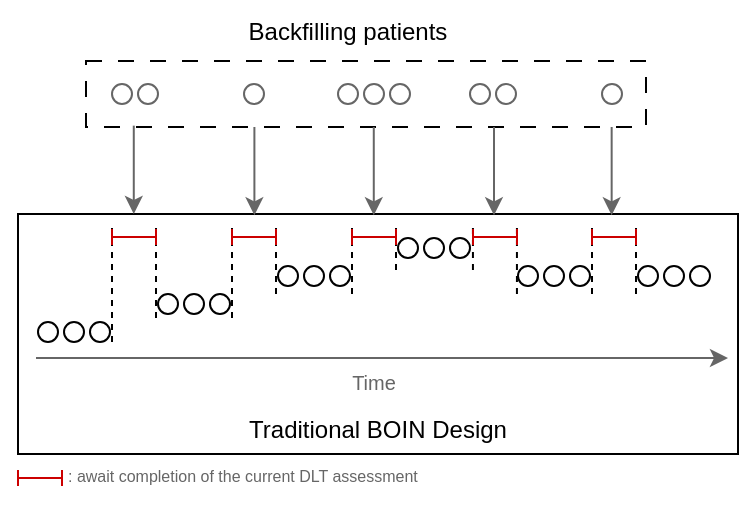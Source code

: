 <mxfile version="28.0.3" pages="5">
  <diagram name="Page-1" id="wz7III1piZr8AJIKcXIH">
    <mxGraphModel dx="592" dy="389" grid="1" gridSize="10" guides="1" tooltips="1" connect="1" arrows="1" fold="1" page="1" pageScale="1" pageWidth="850" pageHeight="1100" math="0" shadow="0">
      <root>
        <mxCell id="0" />
        <mxCell id="1" parent="0" />
        <mxCell id="Eb1cNF9xhTQOmfG6rC0o-1" value="" style="rounded=0;whiteSpace=wrap;html=1;fillColor=none;" vertex="1" parent="1">
          <mxGeometry x="160" y="340" width="360" height="120" as="geometry" />
        </mxCell>
        <mxCell id="Eb1cNF9xhTQOmfG6rC0o-2" value="" style="ellipse;whiteSpace=wrap;html=1;aspect=fixed;" vertex="1" parent="1">
          <mxGeometry x="170" y="394" width="10" height="10" as="geometry" />
        </mxCell>
        <mxCell id="Eb1cNF9xhTQOmfG6rC0o-3" value="" style="ellipse;whiteSpace=wrap;html=1;aspect=fixed;" vertex="1" parent="1">
          <mxGeometry x="183" y="394" width="10" height="10" as="geometry" />
        </mxCell>
        <mxCell id="Eb1cNF9xhTQOmfG6rC0o-4" value="" style="ellipse;whiteSpace=wrap;html=1;aspect=fixed;" vertex="1" parent="1">
          <mxGeometry x="196" y="394" width="10" height="10" as="geometry" />
        </mxCell>
        <mxCell id="Eb1cNF9xhTQOmfG6rC0o-5" value="" style="ellipse;whiteSpace=wrap;html=1;aspect=fixed;" vertex="1" parent="1">
          <mxGeometry x="230" y="380" width="10" height="10" as="geometry" />
        </mxCell>
        <mxCell id="Eb1cNF9xhTQOmfG6rC0o-6" value="" style="ellipse;whiteSpace=wrap;html=1;aspect=fixed;" vertex="1" parent="1">
          <mxGeometry x="243" y="380" width="10" height="10" as="geometry" />
        </mxCell>
        <mxCell id="Eb1cNF9xhTQOmfG6rC0o-7" value="" style="ellipse;whiteSpace=wrap;html=1;aspect=fixed;" vertex="1" parent="1">
          <mxGeometry x="256" y="380" width="10" height="10" as="geometry" />
        </mxCell>
        <mxCell id="Eb1cNF9xhTQOmfG6rC0o-8" value="" style="ellipse;whiteSpace=wrap;html=1;aspect=fixed;" vertex="1" parent="1">
          <mxGeometry x="290" y="366" width="10" height="10" as="geometry" />
        </mxCell>
        <mxCell id="Eb1cNF9xhTQOmfG6rC0o-9" value="" style="ellipse;whiteSpace=wrap;html=1;aspect=fixed;" vertex="1" parent="1">
          <mxGeometry x="303" y="366" width="10" height="10" as="geometry" />
        </mxCell>
        <mxCell id="Eb1cNF9xhTQOmfG6rC0o-10" value="" style="ellipse;whiteSpace=wrap;html=1;aspect=fixed;" vertex="1" parent="1">
          <mxGeometry x="316" y="366" width="10" height="10" as="geometry" />
        </mxCell>
        <mxCell id="Eb1cNF9xhTQOmfG6rC0o-11" value="" style="ellipse;whiteSpace=wrap;html=1;aspect=fixed;" vertex="1" parent="1">
          <mxGeometry x="350" y="352" width="10" height="10" as="geometry" />
        </mxCell>
        <mxCell id="Eb1cNF9xhTQOmfG6rC0o-12" value="" style="ellipse;whiteSpace=wrap;html=1;aspect=fixed;" vertex="1" parent="1">
          <mxGeometry x="363" y="352" width="10" height="10" as="geometry" />
        </mxCell>
        <mxCell id="Eb1cNF9xhTQOmfG6rC0o-13" value="" style="ellipse;whiteSpace=wrap;html=1;aspect=fixed;" vertex="1" parent="1">
          <mxGeometry x="376" y="352" width="10" height="10" as="geometry" />
        </mxCell>
        <mxCell id="Eb1cNF9xhTQOmfG6rC0o-17" value="" style="ellipse;whiteSpace=wrap;html=1;aspect=fixed;" vertex="1" parent="1">
          <mxGeometry x="410" y="366" width="10" height="10" as="geometry" />
        </mxCell>
        <mxCell id="Eb1cNF9xhTQOmfG6rC0o-18" value="" style="ellipse;whiteSpace=wrap;html=1;aspect=fixed;" vertex="1" parent="1">
          <mxGeometry x="423" y="366" width="10" height="10" as="geometry" />
        </mxCell>
        <mxCell id="Eb1cNF9xhTQOmfG6rC0o-19" value="" style="ellipse;whiteSpace=wrap;html=1;aspect=fixed;" vertex="1" parent="1">
          <mxGeometry x="436" y="366" width="10" height="10" as="geometry" />
        </mxCell>
        <mxCell id="Eb1cNF9xhTQOmfG6rC0o-20" value="" style="ellipse;whiteSpace=wrap;html=1;aspect=fixed;" vertex="1" parent="1">
          <mxGeometry x="470" y="366" width="10" height="10" as="geometry" />
        </mxCell>
        <mxCell id="Eb1cNF9xhTQOmfG6rC0o-21" value="" style="ellipse;whiteSpace=wrap;html=1;aspect=fixed;" vertex="1" parent="1">
          <mxGeometry x="483" y="366" width="10" height="10" as="geometry" />
        </mxCell>
        <mxCell id="Eb1cNF9xhTQOmfG6rC0o-22" value="" style="ellipse;whiteSpace=wrap;html=1;aspect=fixed;" vertex="1" parent="1">
          <mxGeometry x="496" y="366" width="10" height="10" as="geometry" />
        </mxCell>
        <mxCell id="Eb1cNF9xhTQOmfG6rC0o-23" value="Traditional BOIN Design" style="text;html=1;align=center;verticalAlign=middle;whiteSpace=wrap;rounded=0;" vertex="1" parent="1">
          <mxGeometry x="260" y="433" width="160" height="30" as="geometry" />
        </mxCell>
        <mxCell id="Eb1cNF9xhTQOmfG6rC0o-24" value="" style="endArrow=none;html=1;rounded=0;dashed=1;" edge="1" parent="1">
          <mxGeometry width="50" height="50" relative="1" as="geometry">
            <mxPoint x="207" y="404" as="sourcePoint" />
            <mxPoint x="207" y="345" as="targetPoint" />
          </mxGeometry>
        </mxCell>
        <mxCell id="Eb1cNF9xhTQOmfG6rC0o-25" value="" style="endArrow=none;html=1;rounded=0;dashed=1;" edge="1" parent="1">
          <mxGeometry width="50" height="50" relative="1" as="geometry">
            <mxPoint x="229" y="392" as="sourcePoint" />
            <mxPoint x="229" y="346" as="targetPoint" />
          </mxGeometry>
        </mxCell>
        <mxCell id="Eb1cNF9xhTQOmfG6rC0o-26" value="" style="endArrow=none;html=1;rounded=0;dashed=1;" edge="1" parent="1">
          <mxGeometry width="50" height="50" relative="1" as="geometry">
            <mxPoint x="267" y="392" as="sourcePoint" />
            <mxPoint x="267" y="346" as="targetPoint" />
          </mxGeometry>
        </mxCell>
        <mxCell id="Eb1cNF9xhTQOmfG6rC0o-27" value="" style="endArrow=none;html=1;rounded=0;dashed=1;" edge="1" parent="1">
          <mxGeometry width="50" height="50" relative="1" as="geometry">
            <mxPoint x="289" y="380" as="sourcePoint" />
            <mxPoint x="289" y="347" as="targetPoint" />
          </mxGeometry>
        </mxCell>
        <mxCell id="Eb1cNF9xhTQOmfG6rC0o-28" value="" style="endArrow=none;html=1;rounded=0;dashed=1;" edge="1" parent="1">
          <mxGeometry width="50" height="50" relative="1" as="geometry">
            <mxPoint x="327" y="380" as="sourcePoint" />
            <mxPoint x="327" y="347" as="targetPoint" />
          </mxGeometry>
        </mxCell>
        <mxCell id="Eb1cNF9xhTQOmfG6rC0o-29" value="" style="endArrow=none;html=1;rounded=0;dashed=1;" edge="1" parent="1">
          <mxGeometry width="50" height="50" relative="1" as="geometry">
            <mxPoint x="349" y="368" as="sourcePoint" />
            <mxPoint x="349" y="347" as="targetPoint" />
          </mxGeometry>
        </mxCell>
        <mxCell id="Eb1cNF9xhTQOmfG6rC0o-30" value="" style="endArrow=none;html=1;rounded=0;dashed=1;" edge="1" parent="1">
          <mxGeometry width="50" height="50" relative="1" as="geometry">
            <mxPoint x="387.47" y="368" as="sourcePoint" />
            <mxPoint x="387.47" y="347" as="targetPoint" />
          </mxGeometry>
        </mxCell>
        <mxCell id="Eb1cNF9xhTQOmfG6rC0o-31" value="" style="endArrow=none;html=1;rounded=0;dashed=1;" edge="1" parent="1">
          <mxGeometry width="50" height="50" relative="1" as="geometry">
            <mxPoint x="409.47" y="380" as="sourcePoint" />
            <mxPoint x="409.47" y="347" as="targetPoint" />
          </mxGeometry>
        </mxCell>
        <mxCell id="Eb1cNF9xhTQOmfG6rC0o-32" value="" style="endArrow=none;html=1;rounded=0;dashed=1;" edge="1" parent="1">
          <mxGeometry width="50" height="50" relative="1" as="geometry">
            <mxPoint x="447" y="380" as="sourcePoint" />
            <mxPoint x="447" y="347" as="targetPoint" />
          </mxGeometry>
        </mxCell>
        <mxCell id="Eb1cNF9xhTQOmfG6rC0o-33" value="" style="endArrow=none;html=1;rounded=0;dashed=1;" edge="1" parent="1">
          <mxGeometry width="50" height="50" relative="1" as="geometry">
            <mxPoint x="469" y="380" as="sourcePoint" />
            <mxPoint x="469" y="347" as="targetPoint" />
          </mxGeometry>
        </mxCell>
        <mxCell id="Eb1cNF9xhTQOmfG6rC0o-34" value="" style="endArrow=baseDash;startArrow=baseDash;html=1;rounded=0;startFill=0;endFill=0;strokeColor=#CC0000;" edge="1" parent="1">
          <mxGeometry width="50" height="50" relative="1" as="geometry">
            <mxPoint x="207" y="351.53" as="sourcePoint" />
            <mxPoint x="229" y="351.53" as="targetPoint" />
          </mxGeometry>
        </mxCell>
        <mxCell id="Eb1cNF9xhTQOmfG6rC0o-35" value="" style="endArrow=baseDash;startArrow=baseDash;html=1;rounded=0;startFill=0;endFill=0;strokeColor=#CC0000;" edge="1" parent="1">
          <mxGeometry width="50" height="50" relative="1" as="geometry">
            <mxPoint x="267" y="351.53" as="sourcePoint" />
            <mxPoint x="289" y="351.53" as="targetPoint" />
          </mxGeometry>
        </mxCell>
        <mxCell id="Eb1cNF9xhTQOmfG6rC0o-36" value="" style="endArrow=baseDash;startArrow=baseDash;html=1;rounded=0;startFill=0;endFill=0;strokeColor=#CC0000;" edge="1" parent="1">
          <mxGeometry width="50" height="50" relative="1" as="geometry">
            <mxPoint x="327" y="351.53" as="sourcePoint" />
            <mxPoint x="349" y="351.53" as="targetPoint" />
          </mxGeometry>
        </mxCell>
        <mxCell id="Eb1cNF9xhTQOmfG6rC0o-37" value="" style="endArrow=baseDash;startArrow=baseDash;html=1;rounded=0;startFill=0;endFill=0;strokeColor=#CC0000;" edge="1" parent="1">
          <mxGeometry width="50" height="50" relative="1" as="geometry">
            <mxPoint x="387.5" y="351.53" as="sourcePoint" />
            <mxPoint x="409.5" y="351.53" as="targetPoint" />
          </mxGeometry>
        </mxCell>
        <mxCell id="Eb1cNF9xhTQOmfG6rC0o-38" value="" style="endArrow=baseDash;startArrow=baseDash;html=1;rounded=0;startFill=0;endFill=0;strokeColor=#CC0000;" edge="1" parent="1">
          <mxGeometry width="50" height="50" relative="1" as="geometry">
            <mxPoint x="447" y="351.53" as="sourcePoint" />
            <mxPoint x="469" y="351.53" as="targetPoint" />
          </mxGeometry>
        </mxCell>
        <mxCell id="Eb1cNF9xhTQOmfG6rC0o-39" value="" style="ellipse;whiteSpace=wrap;html=1;aspect=fixed;strokeColor=#666666;" vertex="1" parent="1">
          <mxGeometry x="207" y="275" width="10" height="10" as="geometry" />
        </mxCell>
        <mxCell id="Eb1cNF9xhTQOmfG6rC0o-40" value="" style="ellipse;whiteSpace=wrap;html=1;aspect=fixed;strokeColor=#666666;" vertex="1" parent="1">
          <mxGeometry x="220" y="275" width="10" height="10" as="geometry" />
        </mxCell>
        <mxCell id="Eb1cNF9xhTQOmfG6rC0o-41" value="" style="ellipse;whiteSpace=wrap;html=1;aspect=fixed;strokeColor=#666666;" vertex="1" parent="1">
          <mxGeometry x="273" y="275" width="10" height="10" as="geometry" />
        </mxCell>
        <mxCell id="Eb1cNF9xhTQOmfG6rC0o-42" value="" style="ellipse;whiteSpace=wrap;html=1;aspect=fixed;strokeColor=#666666;" vertex="1" parent="1">
          <mxGeometry x="320" y="275" width="10" height="10" as="geometry" />
        </mxCell>
        <mxCell id="Eb1cNF9xhTQOmfG6rC0o-43" value="" style="ellipse;whiteSpace=wrap;html=1;aspect=fixed;strokeColor=#666666;" vertex="1" parent="1">
          <mxGeometry x="333" y="275" width="10" height="10" as="geometry" />
        </mxCell>
        <mxCell id="Eb1cNF9xhTQOmfG6rC0o-44" value="" style="ellipse;whiteSpace=wrap;html=1;aspect=fixed;strokeColor=#666666;" vertex="1" parent="1">
          <mxGeometry x="346" y="275" width="10" height="10" as="geometry" />
        </mxCell>
        <mxCell id="Eb1cNF9xhTQOmfG6rC0o-45" value="" style="ellipse;whiteSpace=wrap;html=1;aspect=fixed;strokeColor=#666666;" vertex="1" parent="1">
          <mxGeometry x="386" y="275" width="10" height="10" as="geometry" />
        </mxCell>
        <mxCell id="Eb1cNF9xhTQOmfG6rC0o-46" value="" style="ellipse;whiteSpace=wrap;html=1;aspect=fixed;strokeColor=#666666;" vertex="1" parent="1">
          <mxGeometry x="399" y="275" width="10" height="10" as="geometry" />
        </mxCell>
        <mxCell id="Eb1cNF9xhTQOmfG6rC0o-47" value="" style="ellipse;whiteSpace=wrap;html=1;aspect=fixed;strokeColor=#666666;" vertex="1" parent="1">
          <mxGeometry x="452" y="275" width="10" height="10" as="geometry" />
        </mxCell>
        <mxCell id="Eb1cNF9xhTQOmfG6rC0o-48" value="" style="rounded=0;whiteSpace=wrap;html=1;fillColor=none;dashed=1;dashPattern=8 8;strokeColor=#000000;points=[[0,0,0,0,0],[0,0.25,0,0,0],[0,0.5,0,0,0],[0,0.75,0,0,0],[0,1,0,0,0],[0.02,1,0,0,0],[0.03,1,0,0,0],[0.04,1,0,0,0],[0.06,1,0,0,0],[0.08,1,0,0,0],[0.1,1,0,0,0],[0.12,1,0,0,0],[0.13,1,0,0,0],[0.14,1,0,0,0],[0.16,1,0,0,0],[0.18,1,0,0,0],[0.19,1,0,0,0],[0.2,1,0,0,0],[0.22,1,0,0,0],[0.23,1,0,0,0],[0.24,1,0,0,0],[0.25,0,0,0,0],[0.25,1,0,0,0],[0.26,1,0,0,0],[0.27,1,0,0,0],[0.29,1,0,0,0],[0.31,1,0,0,0],[0.32,1,0,0,0],[0.33,1,0,0,0],[0.35,1,0,0,0],[0.37,1,0,0,0],[0.38,1,0,0,0],[0.39,1,0,0,0],[0.41,1,0,0,0],[0.42,1,0,0,0],[0.43,1,0,0,0],[0.44,1,0,0,0],[0.45,1,0,0,0],[0.47,1,0,0,0],[0.48,1,0,0,0],[0.49,1,0,0,0],[0.5,0,0,0,0],[0.5,1,0,0,0],[0.51,1,0,0,0],[0.52,1,0,0,0],[0.53,1,0,0,0],[0.55,1,0,0,0],[0.56,1,0,0,0],[0.57,1,0,0,0],[0.58,1,0,0,0],[0.59,1,0,0,0],[0.61,1,0,0,0],[0.63,1,0,0,0],[0.65,1,0,0,0],[0.67,1,0,0,0],[0.68,1,0,0,0],[0.69,1,0,0,0],[0.71,1,0,0,0],[0.73,1,0,0,0],[0.74,1,0,0,0],[0.75,0,0,0,0],[0.75,1,0,0,0],[0.76,1,0,0,0],[0.77,1,0,0,0],[0.78,1,0,0,0],[0.8,1,0,0,0],[0.81,1,0,0,0],[0.82,1,0,0,0],[0.84,1,0,0,0],[0.86,1,0,0,0],[0.87,1,0,0,0],[0.88,1,0,0,0],[0.9,1,0,0,0],[0.92,1,0,0,0],[0.94,1,0,0,0],[0.96,1,0,0,0],[0.97,1,0,0,0],[0.98,1,0,0,0],[1,0,0,0,0],[1,0.25,0,0,0],[1,0.5,0,0,0],[1,0.75,0,0,0],[1,1,0,0,0]];" vertex="1" parent="1">
          <mxGeometry x="194" y="263.5" width="280" height="33" as="geometry" />
        </mxCell>
        <mxCell id="Eb1cNF9xhTQOmfG6rC0o-55" value="" style="endArrow=classic;html=1;rounded=0;strokeColor=#666666;" edge="1" parent="1">
          <mxGeometry width="50" height="50" relative="1" as="geometry">
            <mxPoint x="169" y="412" as="sourcePoint" />
            <mxPoint x="515" y="412" as="targetPoint" />
          </mxGeometry>
        </mxCell>
        <mxCell id="Eb1cNF9xhTQOmfG6rC0o-56" value="&lt;font style=&quot;color: rgb(102, 102, 102); font-size: 10px;&quot;&gt;Time&lt;/font&gt;" style="text;html=1;align=center;verticalAlign=middle;whiteSpace=wrap;rounded=0;" vertex="1" parent="1">
          <mxGeometry x="308" y="409" width="60" height="30" as="geometry" />
        </mxCell>
        <mxCell id="Eb1cNF9xhTQOmfG6rC0o-57" value="" style="endArrow=baseDash;startArrow=baseDash;html=1;rounded=0;startFill=0;endFill=0;strokeColor=#CC0000;" edge="1" parent="1">
          <mxGeometry width="50" height="50" relative="1" as="geometry">
            <mxPoint x="160" y="472" as="sourcePoint" />
            <mxPoint x="182" y="472" as="targetPoint" />
          </mxGeometry>
        </mxCell>
        <mxCell id="Eb1cNF9xhTQOmfG6rC0o-58" value="&lt;font style=&quot;font-size: 8px;&quot;&gt;: await completion of the current DLT assessment&lt;/font&gt;" style="text;html=1;align=left;verticalAlign=middle;whiteSpace=wrap;rounded=0;fontColor=#666666;" vertex="1" parent="1">
          <mxGeometry x="183" y="455" width="187" height="30" as="geometry" />
        </mxCell>
        <mxCell id="Eb1cNF9xhTQOmfG6rC0o-70" style="edgeStyle=orthogonalEdgeStyle;rounded=0;orthogonalLoop=1;jettySize=auto;html=1;exitX=0.29;exitY=1;exitDx=0;exitDy=0;exitPerimeter=0;entryX=0.32;entryY=0.007;entryDx=0;entryDy=0;entryPerimeter=0;strokeColor=#666666;" edge="1" parent="1">
          <mxGeometry relative="1" as="geometry">
            <mxPoint x="278.2" y="296.5" as="sourcePoint" />
            <mxPoint x="278.2" y="340.665" as="targetPoint" />
          </mxGeometry>
        </mxCell>
        <mxCell id="Eb1cNF9xhTQOmfG6rC0o-71" style="edgeStyle=orthogonalEdgeStyle;rounded=0;orthogonalLoop=1;jettySize=auto;html=1;exitX=0.29;exitY=1;exitDx=0;exitDy=0;exitPerimeter=0;entryX=0.32;entryY=0.007;entryDx=0;entryDy=0;entryPerimeter=0;strokeColor=#666666;" edge="1" parent="1">
          <mxGeometry relative="1" as="geometry">
            <mxPoint x="217.89" y="295.83" as="sourcePoint" />
            <mxPoint x="217.89" y="339.995" as="targetPoint" />
          </mxGeometry>
        </mxCell>
        <mxCell id="Eb1cNF9xhTQOmfG6rC0o-72" style="edgeStyle=orthogonalEdgeStyle;rounded=0;orthogonalLoop=1;jettySize=auto;html=1;exitX=0.29;exitY=1;exitDx=0;exitDy=0;exitPerimeter=0;entryX=0.32;entryY=0.007;entryDx=0;entryDy=0;entryPerimeter=0;strokeColor=#666666;" edge="1" parent="1">
          <mxGeometry relative="1" as="geometry">
            <mxPoint x="337.89" y="296.5" as="sourcePoint" />
            <mxPoint x="337.89" y="340.665" as="targetPoint" />
          </mxGeometry>
        </mxCell>
        <mxCell id="Eb1cNF9xhTQOmfG6rC0o-73" style="edgeStyle=orthogonalEdgeStyle;rounded=0;orthogonalLoop=1;jettySize=auto;html=1;exitX=0.29;exitY=1;exitDx=0;exitDy=0;exitPerimeter=0;entryX=0.32;entryY=0.007;entryDx=0;entryDy=0;entryPerimeter=0;strokeColor=#666666;" edge="1" parent="1">
          <mxGeometry relative="1" as="geometry">
            <mxPoint x="398" y="296.5" as="sourcePoint" />
            <mxPoint x="398" y="340.665" as="targetPoint" />
          </mxGeometry>
        </mxCell>
        <mxCell id="Eb1cNF9xhTQOmfG6rC0o-74" style="edgeStyle=orthogonalEdgeStyle;rounded=0;orthogonalLoop=1;jettySize=auto;html=1;exitX=0.29;exitY=1;exitDx=0;exitDy=0;exitPerimeter=0;entryX=0.32;entryY=0.007;entryDx=0;entryDy=0;entryPerimeter=0;strokeColor=#666666;" edge="1" parent="1">
          <mxGeometry relative="1" as="geometry">
            <mxPoint x="456.83" y="296.5" as="sourcePoint" />
            <mxPoint x="456.83" y="340.665" as="targetPoint" />
          </mxGeometry>
        </mxCell>
        <mxCell id="Eb1cNF9xhTQOmfG6rC0o-75" value="Backfilling patients" style="text;html=1;align=center;verticalAlign=middle;whiteSpace=wrap;rounded=0;" vertex="1" parent="1">
          <mxGeometry x="245" y="233.5" width="160" height="30" as="geometry" />
        </mxCell>
      </root>
    </mxGraphModel>
  </diagram>
  <diagram name="ext-bf" id="2YzO6oM0EHpsjDDC3XrE">
    <mxGraphModel grid="1" page="1" gridSize="10" guides="1" tooltips="1" connect="1" arrows="0" fold="1" pageScale="1" pageWidth="850" pageHeight="1100" math="0" shadow="0">
      <root>
        <mxCell id="OVjWdK10L8gxm3uZ9Y08-0" />
        <mxCell id="OVjWdK10L8gxm3uZ9Y08-1" parent="OVjWdK10L8gxm3uZ9Y08-0" />
        <mxCell id="OVjWdK10L8gxm3uZ9Y08-2" value="" style="rounded=0;whiteSpace=wrap;html=1;fillColor=none;" vertex="1" parent="OVjWdK10L8gxm3uZ9Y08-1">
          <mxGeometry x="160" y="340" width="360" height="120" as="geometry" />
        </mxCell>
        <mxCell id="OVjWdK10L8gxm3uZ9Y08-3" value="" style="ellipse;whiteSpace=wrap;html=1;aspect=fixed;" vertex="1" parent="OVjWdK10L8gxm3uZ9Y08-1">
          <mxGeometry x="170" y="394" width="10" height="10" as="geometry" />
        </mxCell>
        <mxCell id="OVjWdK10L8gxm3uZ9Y08-4" value="" style="ellipse;whiteSpace=wrap;html=1;aspect=fixed;" vertex="1" parent="OVjWdK10L8gxm3uZ9Y08-1">
          <mxGeometry x="183" y="394" width="10" height="10" as="geometry" />
        </mxCell>
        <mxCell id="OVjWdK10L8gxm3uZ9Y08-5" value="" style="ellipse;whiteSpace=wrap;html=1;aspect=fixed;" vertex="1" parent="OVjWdK10L8gxm3uZ9Y08-1">
          <mxGeometry x="196" y="394" width="10" height="10" as="geometry" />
        </mxCell>
        <mxCell id="OVjWdK10L8gxm3uZ9Y08-6" value="" style="ellipse;whiteSpace=wrap;html=1;aspect=fixed;" vertex="1" parent="OVjWdK10L8gxm3uZ9Y08-1">
          <mxGeometry x="230" y="380" width="10" height="10" as="geometry" />
        </mxCell>
        <mxCell id="OVjWdK10L8gxm3uZ9Y08-7" value="" style="ellipse;whiteSpace=wrap;html=1;aspect=fixed;" vertex="1" parent="OVjWdK10L8gxm3uZ9Y08-1">
          <mxGeometry x="243" y="380" width="10" height="10" as="geometry" />
        </mxCell>
        <mxCell id="OVjWdK10L8gxm3uZ9Y08-8" value="" style="ellipse;whiteSpace=wrap;html=1;aspect=fixed;" vertex="1" parent="OVjWdK10L8gxm3uZ9Y08-1">
          <mxGeometry x="256" y="380" width="10" height="10" as="geometry" />
        </mxCell>
        <mxCell id="OVjWdK10L8gxm3uZ9Y08-9" value="" style="ellipse;whiteSpace=wrap;html=1;aspect=fixed;" vertex="1" parent="OVjWdK10L8gxm3uZ9Y08-1">
          <mxGeometry x="290" y="366" width="10" height="10" as="geometry" />
        </mxCell>
        <mxCell id="OVjWdK10L8gxm3uZ9Y08-10" value="" style="ellipse;whiteSpace=wrap;html=1;aspect=fixed;" vertex="1" parent="OVjWdK10L8gxm3uZ9Y08-1">
          <mxGeometry x="303" y="366" width="10" height="10" as="geometry" />
        </mxCell>
        <mxCell id="OVjWdK10L8gxm3uZ9Y08-11" value="" style="ellipse;whiteSpace=wrap;html=1;aspect=fixed;" vertex="1" parent="OVjWdK10L8gxm3uZ9Y08-1">
          <mxGeometry x="316" y="366" width="10" height="10" as="geometry" />
        </mxCell>
        <mxCell id="OVjWdK10L8gxm3uZ9Y08-12" value="" style="ellipse;whiteSpace=wrap;html=1;aspect=fixed;" vertex="1" parent="OVjWdK10L8gxm3uZ9Y08-1">
          <mxGeometry x="350" y="352" width="10" height="10" as="geometry" />
        </mxCell>
        <mxCell id="OVjWdK10L8gxm3uZ9Y08-13" value="" style="ellipse;whiteSpace=wrap;html=1;aspect=fixed;" vertex="1" parent="OVjWdK10L8gxm3uZ9Y08-1">
          <mxGeometry x="363" y="352" width="10" height="10" as="geometry" />
        </mxCell>
        <mxCell id="OVjWdK10L8gxm3uZ9Y08-14" value="" style="ellipse;whiteSpace=wrap;html=1;aspect=fixed;" vertex="1" parent="OVjWdK10L8gxm3uZ9Y08-1">
          <mxGeometry x="376" y="352" width="10" height="10" as="geometry" />
        </mxCell>
        <mxCell id="OVjWdK10L8gxm3uZ9Y08-15" value="" style="ellipse;whiteSpace=wrap;html=1;aspect=fixed;" vertex="1" parent="OVjWdK10L8gxm3uZ9Y08-1">
          <mxGeometry x="410" y="366" width="10" height="10" as="geometry" />
        </mxCell>
        <mxCell id="OVjWdK10L8gxm3uZ9Y08-16" value="" style="ellipse;whiteSpace=wrap;html=1;aspect=fixed;" vertex="1" parent="OVjWdK10L8gxm3uZ9Y08-1">
          <mxGeometry x="423" y="366" width="10" height="10" as="geometry" />
        </mxCell>
        <mxCell id="OVjWdK10L8gxm3uZ9Y08-17" value="" style="ellipse;whiteSpace=wrap;html=1;aspect=fixed;" vertex="1" parent="OVjWdK10L8gxm3uZ9Y08-1">
          <mxGeometry x="436" y="366" width="10" height="10" as="geometry" />
        </mxCell>
        <mxCell id="OVjWdK10L8gxm3uZ9Y08-18" value="" style="ellipse;whiteSpace=wrap;html=1;aspect=fixed;" vertex="1" parent="OVjWdK10L8gxm3uZ9Y08-1">
          <mxGeometry x="470" y="366" width="10" height="10" as="geometry" />
        </mxCell>
        <mxCell id="OVjWdK10L8gxm3uZ9Y08-19" value="" style="ellipse;whiteSpace=wrap;html=1;aspect=fixed;" vertex="1" parent="OVjWdK10L8gxm3uZ9Y08-1">
          <mxGeometry x="483" y="366" width="10" height="10" as="geometry" />
        </mxCell>
        <mxCell id="OVjWdK10L8gxm3uZ9Y08-20" value="" style="ellipse;whiteSpace=wrap;html=1;aspect=fixed;" vertex="1" parent="OVjWdK10L8gxm3uZ9Y08-1">
          <mxGeometry x="496" y="366" width="10" height="10" as="geometry" />
        </mxCell>
        <mxCell id="OVjWdK10L8gxm3uZ9Y08-21" value="Traditional BOIN Design" style="text;html=1;align=center;verticalAlign=middle;whiteSpace=wrap;rounded=0;" vertex="1" parent="OVjWdK10L8gxm3uZ9Y08-1">
          <mxGeometry x="260" y="433" width="160" height="30" as="geometry" />
        </mxCell>
        <mxCell id="OVjWdK10L8gxm3uZ9Y08-22" value="" style="endArrow=none;html=1;rounded=0;dashed=1;" edge="1" parent="OVjWdK10L8gxm3uZ9Y08-1">
          <mxGeometry width="50" height="50" relative="1" as="geometry">
            <mxPoint x="207" y="404" as="sourcePoint" />
            <mxPoint x="207" y="345" as="targetPoint" />
          </mxGeometry>
        </mxCell>
        <mxCell id="OVjWdK10L8gxm3uZ9Y08-23" value="" style="endArrow=none;html=1;rounded=0;dashed=1;" edge="1" parent="OVjWdK10L8gxm3uZ9Y08-1">
          <mxGeometry width="50" height="50" relative="1" as="geometry">
            <mxPoint x="229" y="392" as="sourcePoint" />
            <mxPoint x="229" y="346" as="targetPoint" />
          </mxGeometry>
        </mxCell>
        <mxCell id="OVjWdK10L8gxm3uZ9Y08-24" value="" style="endArrow=none;html=1;rounded=0;dashed=1;" edge="1" parent="OVjWdK10L8gxm3uZ9Y08-1">
          <mxGeometry width="50" height="50" relative="1" as="geometry">
            <mxPoint x="267" y="392" as="sourcePoint" />
            <mxPoint x="267" y="346" as="targetPoint" />
          </mxGeometry>
        </mxCell>
        <mxCell id="OVjWdK10L8gxm3uZ9Y08-25" value="" style="endArrow=none;html=1;rounded=0;dashed=1;" edge="1" parent="OVjWdK10L8gxm3uZ9Y08-1">
          <mxGeometry width="50" height="50" relative="1" as="geometry">
            <mxPoint x="289" y="380" as="sourcePoint" />
            <mxPoint x="289" y="347" as="targetPoint" />
          </mxGeometry>
        </mxCell>
        <mxCell id="OVjWdK10L8gxm3uZ9Y08-26" value="" style="endArrow=none;html=1;rounded=0;dashed=1;" edge="1" parent="OVjWdK10L8gxm3uZ9Y08-1">
          <mxGeometry width="50" height="50" relative="1" as="geometry">
            <mxPoint x="327" y="380" as="sourcePoint" />
            <mxPoint x="327" y="347" as="targetPoint" />
          </mxGeometry>
        </mxCell>
        <mxCell id="OVjWdK10L8gxm3uZ9Y08-27" value="" style="endArrow=none;html=1;rounded=0;dashed=1;" edge="1" parent="OVjWdK10L8gxm3uZ9Y08-1">
          <mxGeometry width="50" height="50" relative="1" as="geometry">
            <mxPoint x="349" y="368" as="sourcePoint" />
            <mxPoint x="349" y="347" as="targetPoint" />
          </mxGeometry>
        </mxCell>
        <mxCell id="OVjWdK10L8gxm3uZ9Y08-28" value="" style="endArrow=none;html=1;rounded=0;dashed=1;" edge="1" parent="OVjWdK10L8gxm3uZ9Y08-1">
          <mxGeometry width="50" height="50" relative="1" as="geometry">
            <mxPoint x="387.47" y="368" as="sourcePoint" />
            <mxPoint x="387.47" y="347" as="targetPoint" />
          </mxGeometry>
        </mxCell>
        <mxCell id="OVjWdK10L8gxm3uZ9Y08-29" value="" style="endArrow=none;html=1;rounded=0;dashed=1;" edge="1" parent="OVjWdK10L8gxm3uZ9Y08-1">
          <mxGeometry width="50" height="50" relative="1" as="geometry">
            <mxPoint x="409.47" y="380" as="sourcePoint" />
            <mxPoint x="409.47" y="347" as="targetPoint" />
          </mxGeometry>
        </mxCell>
        <mxCell id="OVjWdK10L8gxm3uZ9Y08-30" value="" style="endArrow=none;html=1;rounded=0;dashed=1;" edge="1" parent="OVjWdK10L8gxm3uZ9Y08-1">
          <mxGeometry width="50" height="50" relative="1" as="geometry">
            <mxPoint x="447" y="380" as="sourcePoint" />
            <mxPoint x="447" y="347" as="targetPoint" />
          </mxGeometry>
        </mxCell>
        <mxCell id="OVjWdK10L8gxm3uZ9Y08-31" value="" style="endArrow=none;html=1;rounded=0;dashed=1;" edge="1" parent="OVjWdK10L8gxm3uZ9Y08-1">
          <mxGeometry width="50" height="50" relative="1" as="geometry">
            <mxPoint x="469" y="380" as="sourcePoint" />
            <mxPoint x="469" y="347" as="targetPoint" />
          </mxGeometry>
        </mxCell>
        <mxCell id="OVjWdK10L8gxm3uZ9Y08-32" value="" style="endArrow=baseDash;startArrow=baseDash;html=1;rounded=0;startFill=0;endFill=0;strokeColor=#CC0000;" edge="1" parent="OVjWdK10L8gxm3uZ9Y08-1">
          <mxGeometry width="50" height="50" relative="1" as="geometry">
            <mxPoint x="207" y="351.53" as="sourcePoint" />
            <mxPoint x="229" y="351.53" as="targetPoint" />
          </mxGeometry>
        </mxCell>
        <mxCell id="OVjWdK10L8gxm3uZ9Y08-33" value="" style="endArrow=baseDash;startArrow=baseDash;html=1;rounded=0;startFill=0;endFill=0;strokeColor=#CC0000;" edge="1" parent="OVjWdK10L8gxm3uZ9Y08-1">
          <mxGeometry width="50" height="50" relative="1" as="geometry">
            <mxPoint x="267" y="351.53" as="sourcePoint" />
            <mxPoint x="289" y="351.53" as="targetPoint" />
          </mxGeometry>
        </mxCell>
        <mxCell id="OVjWdK10L8gxm3uZ9Y08-34" value="" style="endArrow=baseDash;startArrow=baseDash;html=1;rounded=0;startFill=0;endFill=0;strokeColor=#CC0000;" edge="1" parent="OVjWdK10L8gxm3uZ9Y08-1">
          <mxGeometry width="50" height="50" relative="1" as="geometry">
            <mxPoint x="327" y="351.53" as="sourcePoint" />
            <mxPoint x="349" y="351.53" as="targetPoint" />
          </mxGeometry>
        </mxCell>
        <mxCell id="OVjWdK10L8gxm3uZ9Y08-35" value="" style="endArrow=baseDash;startArrow=baseDash;html=1;rounded=0;startFill=0;endFill=0;strokeColor=#CC0000;" edge="1" parent="OVjWdK10L8gxm3uZ9Y08-1">
          <mxGeometry width="50" height="50" relative="1" as="geometry">
            <mxPoint x="387.5" y="351.53" as="sourcePoint" />
            <mxPoint x="409.5" y="351.53" as="targetPoint" />
          </mxGeometry>
        </mxCell>
        <mxCell id="OVjWdK10L8gxm3uZ9Y08-36" value="" style="endArrow=baseDash;startArrow=baseDash;html=1;rounded=0;startFill=0;endFill=0;strokeColor=#CC0000;" edge="1" parent="OVjWdK10L8gxm3uZ9Y08-1">
          <mxGeometry width="50" height="50" relative="1" as="geometry">
            <mxPoint x="447" y="351.53" as="sourcePoint" />
            <mxPoint x="469" y="351.53" as="targetPoint" />
          </mxGeometry>
        </mxCell>
        <mxCell id="OVjWdK10L8gxm3uZ9Y08-37" value="" style="ellipse;whiteSpace=wrap;html=1;aspect=fixed;strokeColor=#666666;" vertex="1" parent="OVjWdK10L8gxm3uZ9Y08-1">
          <mxGeometry x="207" y="275" width="10" height="10" as="geometry" />
        </mxCell>
        <mxCell id="OVjWdK10L8gxm3uZ9Y08-38" value="" style="ellipse;whiteSpace=wrap;html=1;aspect=fixed;strokeColor=#666666;" vertex="1" parent="OVjWdK10L8gxm3uZ9Y08-1">
          <mxGeometry x="220" y="275" width="10" height="10" as="geometry" />
        </mxCell>
        <mxCell id="OVjWdK10L8gxm3uZ9Y08-39" value="" style="ellipse;whiteSpace=wrap;html=1;aspect=fixed;strokeColor=#666666;" vertex="1" parent="OVjWdK10L8gxm3uZ9Y08-1">
          <mxGeometry x="273" y="275" width="10" height="10" as="geometry" />
        </mxCell>
        <mxCell id="OVjWdK10L8gxm3uZ9Y08-40" value="" style="ellipse;whiteSpace=wrap;html=1;aspect=fixed;strokeColor=#666666;" vertex="1" parent="OVjWdK10L8gxm3uZ9Y08-1">
          <mxGeometry x="320" y="275" width="10" height="10" as="geometry" />
        </mxCell>
        <mxCell id="OVjWdK10L8gxm3uZ9Y08-41" value="" style="ellipse;whiteSpace=wrap;html=1;aspect=fixed;strokeColor=#666666;" vertex="1" parent="OVjWdK10L8gxm3uZ9Y08-1">
          <mxGeometry x="333" y="275" width="10" height="10" as="geometry" />
        </mxCell>
        <mxCell id="OVjWdK10L8gxm3uZ9Y08-42" value="" style="ellipse;whiteSpace=wrap;html=1;aspect=fixed;strokeColor=#666666;" vertex="1" parent="OVjWdK10L8gxm3uZ9Y08-1">
          <mxGeometry x="346" y="275" width="10" height="10" as="geometry" />
        </mxCell>
        <mxCell id="OVjWdK10L8gxm3uZ9Y08-43" value="" style="ellipse;whiteSpace=wrap;html=1;aspect=fixed;strokeColor=#666666;" vertex="1" parent="OVjWdK10L8gxm3uZ9Y08-1">
          <mxGeometry x="386" y="275" width="10" height="10" as="geometry" />
        </mxCell>
        <mxCell id="OVjWdK10L8gxm3uZ9Y08-44" value="" style="ellipse;whiteSpace=wrap;html=1;aspect=fixed;strokeColor=#666666;" vertex="1" parent="OVjWdK10L8gxm3uZ9Y08-1">
          <mxGeometry x="399" y="275" width="10" height="10" as="geometry" />
        </mxCell>
        <mxCell id="OVjWdK10L8gxm3uZ9Y08-45" value="" style="ellipse;whiteSpace=wrap;html=1;aspect=fixed;strokeColor=#666666;" vertex="1" parent="OVjWdK10L8gxm3uZ9Y08-1">
          <mxGeometry x="452" y="275" width="10" height="10" as="geometry" />
        </mxCell>
        <mxCell id="OVjWdK10L8gxm3uZ9Y08-46" value="" style="rounded=0;whiteSpace=wrap;html=1;fillColor=none;dashed=1;dashPattern=8 8;strokeColor=#000000;points=[[0,0,0,0,0],[0,0.25,0,0,0],[0,0.5,0,0,0],[0,0.75,0,0,0],[0,1,0,0,0],[0.02,1,0,0,0],[0.03,1,0,0,0],[0.04,1,0,0,0],[0.06,1,0,0,0],[0.08,1,0,0,0],[0.1,1,0,0,0],[0.12,1,0,0,0],[0.13,1,0,0,0],[0.14,1,0,0,0],[0.16,1,0,0,0],[0.18,1,0,0,0],[0.19,1,0,0,0],[0.2,1,0,0,0],[0.22,1,0,0,0],[0.23,1,0,0,0],[0.24,1,0,0,0],[0.25,0,0,0,0],[0.25,1,0,0,0],[0.26,1,0,0,0],[0.27,1,0,0,0],[0.29,1,0,0,0],[0.31,1,0,0,0],[0.32,1,0,0,0],[0.33,1,0,0,0],[0.35,1,0,0,0],[0.37,1,0,0,0],[0.38,1,0,0,0],[0.39,1,0,0,0],[0.41,1,0,0,0],[0.42,1,0,0,0],[0.43,1,0,0,0],[0.44,1,0,0,0],[0.45,1,0,0,0],[0.47,1,0,0,0],[0.48,1,0,0,0],[0.49,1,0,0,0],[0.5,0,0,0,0],[0.5,1,0,0,0],[0.51,1,0,0,0],[0.52,1,0,0,0],[0.53,1,0,0,0],[0.55,1,0,0,0],[0.56,1,0,0,0],[0.57,1,0,0,0],[0.58,1,0,0,0],[0.59,1,0,0,0],[0.61,1,0,0,0],[0.63,1,0,0,0],[0.65,1,0,0,0],[0.67,1,0,0,0],[0.68,1,0,0,0],[0.69,1,0,0,0],[0.71,1,0,0,0],[0.73,1,0,0,0],[0.74,1,0,0,0],[0.75,0,0,0,0],[0.75,1,0,0,0],[0.76,1,0,0,0],[0.77,1,0,0,0],[0.78,1,0,0,0],[0.8,1,0,0,0],[0.81,1,0,0,0],[0.82,1,0,0,0],[0.84,1,0,0,0],[0.86,1,0,0,0],[0.87,1,0,0,0],[0.88,1,0,0,0],[0.9,1,0,0,0],[0.92,1,0,0,0],[0.94,1,0,0,0],[0.96,1,0,0,0],[0.97,1,0,0,0],[0.98,1,0,0,0],[1,0,0,0,0],[1,0.25,0,0,0],[1,0.5,0,0,0],[1,0.75,0,0,0],[1,1,0,0,0]];" vertex="1" parent="OVjWdK10L8gxm3uZ9Y08-1">
          <mxGeometry x="194" y="263.5" width="280" height="33" as="geometry" />
        </mxCell>
        <mxCell id="OVjWdK10L8gxm3uZ9Y08-47" value="" style="endArrow=classic;html=1;rounded=0;strokeColor=#666666;" edge="1" parent="OVjWdK10L8gxm3uZ9Y08-1">
          <mxGeometry width="50" height="50" relative="1" as="geometry">
            <mxPoint x="169" y="412" as="sourcePoint" />
            <mxPoint x="515" y="412" as="targetPoint" />
          </mxGeometry>
        </mxCell>
        <mxCell id="OVjWdK10L8gxm3uZ9Y08-48" value="&lt;font style=&quot;color: rgb(102, 102, 102); font-size: 10px;&quot;&gt;Time&lt;/font&gt;" style="text;html=1;align=center;verticalAlign=middle;whiteSpace=wrap;rounded=0;" vertex="1" parent="OVjWdK10L8gxm3uZ9Y08-1">
          <mxGeometry x="308" y="409" width="60" height="30" as="geometry" />
        </mxCell>
        <mxCell id="OVjWdK10L8gxm3uZ9Y08-49" value="" style="endArrow=baseDash;startArrow=baseDash;html=1;rounded=0;startFill=0;endFill=0;strokeColor=#CC0000;" edge="1" parent="OVjWdK10L8gxm3uZ9Y08-1">
          <mxGeometry width="50" height="50" relative="1" as="geometry">
            <mxPoint x="160" y="472" as="sourcePoint" />
            <mxPoint x="182" y="472" as="targetPoint" />
          </mxGeometry>
        </mxCell>
        <mxCell id="OVjWdK10L8gxm3uZ9Y08-50" value="&lt;font style=&quot;font-size: 8px;&quot;&gt;: await completion of the current DLT assessment&lt;/font&gt;" style="text;html=1;align=left;verticalAlign=middle;whiteSpace=wrap;rounded=0;fontColor=#666666;" vertex="1" parent="OVjWdK10L8gxm3uZ9Y08-1">
          <mxGeometry x="183" y="455" width="187" height="30" as="geometry" />
        </mxCell>
        <mxCell id="OVjWdK10L8gxm3uZ9Y08-51" style="edgeStyle=orthogonalEdgeStyle;rounded=0;orthogonalLoop=1;jettySize=auto;html=1;exitX=0.29;exitY=1;exitDx=0;exitDy=0;exitPerimeter=0;entryX=0.32;entryY=0.007;entryDx=0;entryDy=0;entryPerimeter=0;strokeColor=#666666;" edge="1" parent="OVjWdK10L8gxm3uZ9Y08-1">
          <mxGeometry relative="1" as="geometry">
            <mxPoint x="278.2" y="296.5" as="sourcePoint" />
            <mxPoint x="278.2" y="340.665" as="targetPoint" />
          </mxGeometry>
        </mxCell>
        <mxCell id="OVjWdK10L8gxm3uZ9Y08-52" style="edgeStyle=orthogonalEdgeStyle;rounded=0;orthogonalLoop=1;jettySize=auto;html=1;exitX=0.29;exitY=1;exitDx=0;exitDy=0;exitPerimeter=0;entryX=0.32;entryY=0.007;entryDx=0;entryDy=0;entryPerimeter=0;strokeColor=#666666;" edge="1" parent="OVjWdK10L8gxm3uZ9Y08-1">
          <mxGeometry relative="1" as="geometry">
            <mxPoint x="217.89" y="295.83" as="sourcePoint" />
            <mxPoint x="217.89" y="339.995" as="targetPoint" />
          </mxGeometry>
        </mxCell>
        <mxCell id="OVjWdK10L8gxm3uZ9Y08-53" style="edgeStyle=orthogonalEdgeStyle;rounded=0;orthogonalLoop=1;jettySize=auto;html=1;exitX=0.29;exitY=1;exitDx=0;exitDy=0;exitPerimeter=0;entryX=0.32;entryY=0.007;entryDx=0;entryDy=0;entryPerimeter=0;strokeColor=#666666;" edge="1" parent="OVjWdK10L8gxm3uZ9Y08-1">
          <mxGeometry relative="1" as="geometry">
            <mxPoint x="337.89" y="296.5" as="sourcePoint" />
            <mxPoint x="337.89" y="340.665" as="targetPoint" />
          </mxGeometry>
        </mxCell>
        <mxCell id="OVjWdK10L8gxm3uZ9Y08-54" style="edgeStyle=orthogonalEdgeStyle;rounded=0;orthogonalLoop=1;jettySize=auto;html=1;exitX=0.29;exitY=1;exitDx=0;exitDy=0;exitPerimeter=0;entryX=0.32;entryY=0.007;entryDx=0;entryDy=0;entryPerimeter=0;strokeColor=#666666;" edge="1" parent="OVjWdK10L8gxm3uZ9Y08-1">
          <mxGeometry relative="1" as="geometry">
            <mxPoint x="398" y="296.5" as="sourcePoint" />
            <mxPoint x="398" y="340.665" as="targetPoint" />
          </mxGeometry>
        </mxCell>
        <mxCell id="OVjWdK10L8gxm3uZ9Y08-55" style="edgeStyle=orthogonalEdgeStyle;rounded=0;orthogonalLoop=1;jettySize=auto;html=1;exitX=0.29;exitY=1;exitDx=0;exitDy=0;exitPerimeter=0;entryX=0.32;entryY=0.007;entryDx=0;entryDy=0;entryPerimeter=0;strokeColor=#666666;" edge="1" parent="OVjWdK10L8gxm3uZ9Y08-1">
          <mxGeometry relative="1" as="geometry">
            <mxPoint x="456.83" y="296.5" as="sourcePoint" />
            <mxPoint x="456.83" y="340.665" as="targetPoint" />
          </mxGeometry>
        </mxCell>
        <mxCell id="OVjWdK10L8gxm3uZ9Y08-56" value="Backfilling patients" style="text;html=1;align=center;verticalAlign=middle;whiteSpace=wrap;rounded=0;" vertex="1" parent="OVjWdK10L8gxm3uZ9Y08-1">
          <mxGeometry x="245" y="233.5" width="160" height="30" as="geometry" />
        </mxCell>
        <mxCell id="DcIquYvDqwm5H0wAKWXc-0" value="" style="rounded=0;whiteSpace=wrap;html=1;fillColor=none;dashed=1;dashPattern=8 8;" vertex="1" parent="OVjWdK10L8gxm3uZ9Y08-1">
          <mxGeometry x="528" y="340" width="130" height="120" as="geometry" />
        </mxCell>
        <mxCell id="DcIquYvDqwm5H0wAKWXc-1" value="Extended Backfilling" style="text;html=1;align=center;verticalAlign=middle;whiteSpace=wrap;rounded=0;" vertex="1" parent="OVjWdK10L8gxm3uZ9Y08-1">
          <mxGeometry x="513" y="310" width="160" height="30" as="geometry" />
        </mxCell>
        <mxCell id="DcIquYvDqwm5H0wAKWXc-2" value="" style="ellipse;whiteSpace=wrap;html=1;aspect=fixed;strokeColor=light-dark(#666666, #ededed);" vertex="1" parent="OVjWdK10L8gxm3uZ9Y08-1">
          <mxGeometry x="536" y="380" width="10" height="10" as="geometry" />
        </mxCell>
        <mxCell id="DcIquYvDqwm5H0wAKWXc-3" value="" style="ellipse;whiteSpace=wrap;html=1;aspect=fixed;strokeColor=light-dark(#666666, #ededed);" vertex="1" parent="OVjWdK10L8gxm3uZ9Y08-1">
          <mxGeometry x="549" y="380" width="10" height="10" as="geometry" />
        </mxCell>
        <mxCell id="DcIquYvDqwm5H0wAKWXc-4" value="" style="ellipse;whiteSpace=wrap;html=1;aspect=fixed;strokeColor=light-dark(#666666, #ededed);" vertex="1" parent="OVjWdK10L8gxm3uZ9Y08-1">
          <mxGeometry x="562" y="380" width="10" height="10" as="geometry" />
        </mxCell>
        <mxCell id="DcIquYvDqwm5H0wAKWXc-5" value="" style="ellipse;whiteSpace=wrap;html=1;aspect=fixed;strokeColor=light-dark(#666666, #ededed);" vertex="1" parent="OVjWdK10L8gxm3uZ9Y08-1">
          <mxGeometry x="575" y="380" width="10" height="10" as="geometry" />
        </mxCell>
        <mxCell id="DcIquYvDqwm5H0wAKWXc-6" value="" style="ellipse;whiteSpace=wrap;html=1;aspect=fixed;strokeColor=light-dark(#666666, #ededed);" vertex="1" parent="OVjWdK10L8gxm3uZ9Y08-1">
          <mxGeometry x="588" y="380" width="10" height="10" as="geometry" />
        </mxCell>
        <mxCell id="DcIquYvDqwm5H0wAKWXc-7" value="" style="ellipse;whiteSpace=wrap;html=1;aspect=fixed;strokeColor=light-dark(#666666, #ededed);" vertex="1" parent="OVjWdK10L8gxm3uZ9Y08-1">
          <mxGeometry x="601" y="380" width="10" height="10" as="geometry" />
        </mxCell>
        <mxCell id="DcIquYvDqwm5H0wAKWXc-8" value="" style="ellipse;whiteSpace=wrap;html=1;aspect=fixed;strokeColor=light-dark(#666666, #ededed);" vertex="1" parent="OVjWdK10L8gxm3uZ9Y08-1">
          <mxGeometry x="614" y="380" width="10" height="10" as="geometry" />
        </mxCell>
        <mxCell id="DcIquYvDqwm5H0wAKWXc-9" value="" style="ellipse;whiteSpace=wrap;html=1;aspect=fixed;strokeColor=light-dark(#666666, #ededed);" vertex="1" parent="OVjWdK10L8gxm3uZ9Y08-1">
          <mxGeometry x="627" y="380" width="10" height="10" as="geometry" />
        </mxCell>
        <mxCell id="DcIquYvDqwm5H0wAKWXc-18" value="" style="ellipse;whiteSpace=wrap;html=1;aspect=fixed;strokeColor=light-dark(#666666, #ededed);" vertex="1" parent="OVjWdK10L8gxm3uZ9Y08-1">
          <mxGeometry x="536" y="366" width="10" height="10" as="geometry" />
        </mxCell>
        <mxCell id="DcIquYvDqwm5H0wAKWXc-19" value="" style="ellipse;whiteSpace=wrap;html=1;aspect=fixed;strokeColor=light-dark(#666666, #ededed);" vertex="1" parent="OVjWdK10L8gxm3uZ9Y08-1">
          <mxGeometry x="549" y="366" width="10" height="10" as="geometry" />
        </mxCell>
        <mxCell id="DcIquYvDqwm5H0wAKWXc-20" value="" style="ellipse;whiteSpace=wrap;html=1;aspect=fixed;strokeColor=light-dark(#666666, #ededed);" vertex="1" parent="OVjWdK10L8gxm3uZ9Y08-1">
          <mxGeometry x="562" y="366" width="10" height="10" as="geometry" />
        </mxCell>
        <mxCell id="DcIquYvDqwm5H0wAKWXc-26" value="" style="ellipse;whiteSpace=wrap;html=1;aspect=fixed;strokeColor=light-dark(#666666, #ededed);" vertex="1" parent="OVjWdK10L8gxm3uZ9Y08-1">
          <mxGeometry x="640" y="380" width="10" height="10" as="geometry" />
        </mxCell>
        <mxCell id="DcIquYvDqwm5H0wAKWXc-27" value="" style="endArrow=classic;html=1;rounded=0;strokeColor=#666666;" edge="1" parent="OVjWdK10L8gxm3uZ9Y08-1">
          <mxGeometry width="50" height="50" relative="1" as="geometry">
            <mxPoint x="534" y="412" as="sourcePoint" />
            <mxPoint x="654" y="412" as="targetPoint" />
          </mxGeometry>
        </mxCell>
      </root>
    </mxGraphModel>
  </diagram>
  <diagram id="Ovmbo3_kd4iRepRDZmFi" name="Page-2">
    <mxGraphModel grid="1" page="1" gridSize="10" guides="1" tooltips="1" connect="1" arrows="1" fold="1" pageScale="1" pageWidth="850" pageHeight="1100" math="0" shadow="0">
      <root>
        <mxCell id="0" />
        <mxCell id="1" parent="0" />
        <mxCell id="irAbX7LvXoSnMH1MyEaG-1" value="" style="rounded=1;whiteSpace=wrap;html=1;arcSize=48;strokeWidth=1;whiteSpace=wrap;align=left;verticalAlign=middle;spacingLeft=0;fontStyle=1;fontSize=14;spacing=10;rotation=315;gradientDirection=north;" vertex="1" parent="1">
          <mxGeometry x="330" y="230" width="50" height="20" as="geometry" />
        </mxCell>
        <mxCell id="irAbX7LvXoSnMH1MyEaG-2" style="rounded=0;orthogonalLoop=1;jettySize=auto;html=1;exitX=0.5;exitY=0;exitDx=0;exitDy=0;entryX=0.5;entryY=1;entryDx=0;entryDy=0;endArrow=none;endFill=0;" edge="1" parent="1" source="irAbX7LvXoSnMH1MyEaG-1" target="irAbX7LvXoSnMH1MyEaG-1">
          <mxGeometry relative="1" as="geometry" />
        </mxCell>
        <mxCell id="irAbX7LvXoSnMH1MyEaG-3" value="" style="rounded=1;whiteSpace=wrap;html=1;arcSize=48;strokeWidth=1;whiteSpace=wrap;align=left;verticalAlign=middle;spacingLeft=0;fontStyle=1;fontSize=14;spacing=10;rotation=315;gradientDirection=north;fillColor=#CEFFCF;" vertex="1" parent="1">
          <mxGeometry x="390" y="229.999" width="50" height="20" as="geometry" />
        </mxCell>
        <mxCell id="irAbX7LvXoSnMH1MyEaG-4" style="rounded=0;orthogonalLoop=1;jettySize=auto;html=1;exitX=0.5;exitY=0;exitDx=0;exitDy=0;entryX=0.5;entryY=1;entryDx=0;entryDy=0;endArrow=none;endFill=0;" edge="1" parent="1" source="irAbX7LvXoSnMH1MyEaG-3" target="irAbX7LvXoSnMH1MyEaG-3">
          <mxGeometry relative="1" as="geometry" />
        </mxCell>
        <mxCell id="irAbX7LvXoSnMH1MyEaG-5" value="" style="rounded=1;whiteSpace=wrap;html=1;arcSize=48;strokeWidth=1;whiteSpace=wrap;align=left;verticalAlign=middle;spacingLeft=0;fontStyle=1;fontSize=14;spacing=10;rotation=315;gradientDirection=north;fillColor=#97D077;" vertex="1" parent="1">
          <mxGeometry x="450" y="230" width="50" height="20" as="geometry" />
        </mxCell>
        <mxCell id="irAbX7LvXoSnMH1MyEaG-6" style="rounded=0;orthogonalLoop=1;jettySize=auto;html=1;exitX=0.5;exitY=0;exitDx=0;exitDy=0;entryX=0.5;entryY=1;entryDx=0;entryDy=0;endArrow=none;endFill=0;" edge="1" parent="1" source="irAbX7LvXoSnMH1MyEaG-5" target="irAbX7LvXoSnMH1MyEaG-5">
          <mxGeometry relative="1" as="geometry" />
        </mxCell>
        <mxCell id="irAbX7LvXoSnMH1MyEaG-7" value="" style="rounded=1;whiteSpace=wrap;html=1;arcSize=48;strokeWidth=1;whiteSpace=wrap;align=left;verticalAlign=middle;spacingLeft=0;fontStyle=1;fontSize=14;spacing=10;rotation=315;gradientDirection=north;fillColor=#00994D;" vertex="1" parent="1">
          <mxGeometry x="510" y="229.999" width="50" height="20" as="geometry" />
        </mxCell>
        <mxCell id="irAbX7LvXoSnMH1MyEaG-8" style="rounded=0;orthogonalLoop=1;jettySize=auto;html=1;exitX=0.5;exitY=0;exitDx=0;exitDy=0;entryX=0.5;entryY=1;entryDx=0;entryDy=0;endArrow=none;endFill=0;" edge="1" parent="1" source="irAbX7LvXoSnMH1MyEaG-7" target="irAbX7LvXoSnMH1MyEaG-7">
          <mxGeometry relative="1" as="geometry" />
        </mxCell>
        <mxCell id="irAbX7LvXoSnMH1MyEaG-9" value="" style="rounded=1;whiteSpace=wrap;html=1;arcSize=48;strokeWidth=1;whiteSpace=wrap;align=left;verticalAlign=middle;spacingLeft=0;fontStyle=1;fontSize=14;spacing=10;rotation=315;gradientDirection=north;fillColor=#FF6666;" vertex="1" parent="1">
          <mxGeometry x="570" y="229.999" width="50" height="20" as="geometry" />
        </mxCell>
        <mxCell id="irAbX7LvXoSnMH1MyEaG-10" style="rounded=0;orthogonalLoop=1;jettySize=auto;html=1;exitX=0.5;exitY=0;exitDx=0;exitDy=0;entryX=0.5;entryY=1;entryDx=0;entryDy=0;endArrow=none;endFill=0;" edge="1" parent="1" source="irAbX7LvXoSnMH1MyEaG-9" target="irAbX7LvXoSnMH1MyEaG-9">
          <mxGeometry relative="1" as="geometry" />
        </mxCell>
        <mxCell id="DG03esmA6UeJ7SVEorfu-1" value="" style="endArrow=classic;html=1;rounded=0;strokeColor=#666666;" edge="1" parent="1">
          <mxGeometry width="50" height="50" relative="1" as="geometry">
            <mxPoint x="302" y="280" as="sourcePoint" />
            <mxPoint x="648" y="280" as="targetPoint" />
          </mxGeometry>
        </mxCell>
        <mxCell id="fUJxK6RzXZltCFIxgCgn-1" value="&lt;font style=&quot;color: rgb(102, 102, 102); font-size: 14px;&quot;&gt;Dose&lt;/font&gt;" style="text;html=1;align=center;verticalAlign=middle;whiteSpace=wrap;rounded=0;" vertex="1" parent="1">
          <mxGeometry x="445" y="280" width="60" height="30" as="geometry" />
        </mxCell>
        <mxCell id="fUJxK6RzXZltCFIxgCgn-3" value="" style="endArrow=open;html=1;rounded=0;endSize=10;endFill=0;strokeWidth=2;" edge="1" parent="1">
          <mxGeometry width="50" height="50" relative="1" as="geometry">
            <mxPoint x="541" y="166" as="sourcePoint" />
            <mxPoint x="540.52" y="201" as="targetPoint" />
          </mxGeometry>
        </mxCell>
        <mxCell id="fUJxK6RzXZltCFIxgCgn-4" value="&lt;font style=&quot;font-size: 14px;&quot;&gt;Current Dose&lt;/font&gt;" style="text;html=1;align=center;verticalAlign=middle;whiteSpace=wrap;rounded=0;" vertex="1" parent="1">
          <mxGeometry x="510" y="120" width="60" height="30" as="geometry" />
        </mxCell>
        <mxCell id="fUJxK6RzXZltCFIxgCgn-11" value="" style="rounded=1;whiteSpace=wrap;html=1;fillColor=none;dashed=1;strokeColor=#00994D;perimeterSpacing=0;strokeWidth=2;" vertex="1" parent="1">
          <mxGeometry x="385" y="211" width="120" height="60" as="geometry" />
        </mxCell>
        <mxCell id="fUJxK6RzXZltCFIxgCgn-12" value="&lt;font style=&quot;font-size: 14px;&quot;&gt;Backfilling&lt;/font&gt;&lt;div&gt;&lt;font style=&quot;font-size: 14px;&quot;&gt;Doses&lt;/font&gt;&lt;/div&gt;" style="text;html=1;align=center;verticalAlign=middle;whiteSpace=wrap;rounded=0;" vertex="1" parent="1">
          <mxGeometry x="415" y="170" width="60" height="30" as="geometry" />
        </mxCell>
      </root>
    </mxGraphModel>
  </diagram>
  <diagram id="5E3_vtjIwVLftx8ZirHJ" name="Page-3">
    <mxGraphModel dx="681" dy="441" grid="1" gridSize="10" guides="1" tooltips="1" connect="1" arrows="1" fold="1" page="1" pageScale="1" pageWidth="850" pageHeight="1100" math="0" shadow="0">
      <root>
        <mxCell id="0" />
        <mxCell id="1" parent="0" />
        <mxCell id="EgMUsAtqkQ0IVB1SXrES-1" value="" style="rounded=1;whiteSpace=wrap;html=1;arcSize=48;strokeWidth=1;whiteSpace=wrap;align=left;verticalAlign=middle;spacingLeft=0;fontStyle=1;fontSize=14;spacing=10;rotation=315;gradientDirection=north;fillColor=#CCCCCC;" vertex="1" parent="1">
          <mxGeometry x="270" y="194.75" width="50" height="20" as="geometry" />
        </mxCell>
        <mxCell id="EgMUsAtqkQ0IVB1SXrES-2" style="rounded=0;orthogonalLoop=1;jettySize=auto;html=1;exitX=0.5;exitY=0;exitDx=0;exitDy=0;entryX=0.5;entryY=1;entryDx=0;entryDy=0;endArrow=none;endFill=0;" edge="1" parent="1" source="EgMUsAtqkQ0IVB1SXrES-1" target="EgMUsAtqkQ0IVB1SXrES-1">
          <mxGeometry relative="1" as="geometry" />
        </mxCell>
        <mxCell id="EgMUsAtqkQ0IVB1SXrES-3" value="" style="rounded=1;whiteSpace=wrap;html=1;arcSize=48;strokeWidth=1;whiteSpace=wrap;align=left;verticalAlign=middle;spacingLeft=0;fontStyle=1;fontSize=14;spacing=10;rotation=315;gradientDirection=north;fillColor=#FFFFFF;" vertex="1" parent="1">
          <mxGeometry x="320" y="194.749" width="50" height="20" as="geometry" />
        </mxCell>
        <mxCell id="EgMUsAtqkQ0IVB1SXrES-4" style="rounded=0;orthogonalLoop=1;jettySize=auto;html=1;exitX=0.5;exitY=0;exitDx=0;exitDy=0;entryX=0.5;entryY=1;entryDx=0;entryDy=0;endArrow=none;endFill=0;" edge="1" parent="1" source="EgMUsAtqkQ0IVB1SXrES-3" target="EgMUsAtqkQ0IVB1SXrES-3">
          <mxGeometry relative="1" as="geometry" />
        </mxCell>
        <mxCell id="EgMUsAtqkQ0IVB1SXrES-5" value="" style="rounded=1;whiteSpace=wrap;html=1;arcSize=48;strokeWidth=1;whiteSpace=wrap;align=left;verticalAlign=middle;spacingLeft=0;fontStyle=1;fontSize=14;spacing=10;rotation=315;gradientDirection=north;fillColor=#97D077;" vertex="1" parent="1">
          <mxGeometry x="370" y="194.75" width="50" height="20" as="geometry" />
        </mxCell>
        <mxCell id="EgMUsAtqkQ0IVB1SXrES-6" style="rounded=0;orthogonalLoop=1;jettySize=auto;html=1;exitX=0.5;exitY=0;exitDx=0;exitDy=0;entryX=0.5;entryY=1;entryDx=0;entryDy=0;endArrow=none;endFill=0;" edge="1" parent="1" source="EgMUsAtqkQ0IVB1SXrES-5" target="EgMUsAtqkQ0IVB1SXrES-5">
          <mxGeometry relative="1" as="geometry" />
        </mxCell>
        <mxCell id="EgMUsAtqkQ0IVB1SXrES-7" value="" style="rounded=1;whiteSpace=wrap;html=1;arcSize=48;strokeWidth=1;whiteSpace=wrap;align=left;verticalAlign=middle;spacingLeft=0;fontStyle=1;fontSize=14;spacing=10;rotation=315;gradientDirection=north;fillColor=#FFB366;" vertex="1" parent="1">
          <mxGeometry x="420" y="194.749" width="50" height="20" as="geometry" />
        </mxCell>
        <mxCell id="EgMUsAtqkQ0IVB1SXrES-8" style="rounded=0;orthogonalLoop=1;jettySize=auto;html=1;exitX=0.5;exitY=0;exitDx=0;exitDy=0;entryX=0.5;entryY=1;entryDx=0;entryDy=0;endArrow=none;endFill=0;" edge="1" parent="1" source="EgMUsAtqkQ0IVB1SXrES-7" target="EgMUsAtqkQ0IVB1SXrES-7">
          <mxGeometry relative="1" as="geometry" />
        </mxCell>
        <mxCell id="EgMUsAtqkQ0IVB1SXrES-9" value="" style="rounded=1;whiteSpace=wrap;html=1;arcSize=48;strokeWidth=1;whiteSpace=wrap;align=left;verticalAlign=middle;spacingLeft=0;fontStyle=1;fontSize=14;spacing=10;rotation=315;gradientDirection=north;fillColor=#7EA6E0;" vertex="1" parent="1">
          <mxGeometry x="470" y="194.749" width="50" height="20" as="geometry" />
        </mxCell>
        <mxCell id="EgMUsAtqkQ0IVB1SXrES-10" style="rounded=0;orthogonalLoop=1;jettySize=auto;html=1;exitX=0.5;exitY=0;exitDx=0;exitDy=0;entryX=0.5;entryY=1;entryDx=0;entryDy=0;endArrow=none;endFill=0;" edge="1" parent="1" source="EgMUsAtqkQ0IVB1SXrES-9" target="EgMUsAtqkQ0IVB1SXrES-9">
          <mxGeometry relative="1" as="geometry" />
        </mxCell>
      </root>
    </mxGraphModel>
  </diagram>
  <diagram id="NZJiaAWh2vhgBi5fnQ2s" name="Page-5">
    <mxGraphModel dx="592" dy="383" grid="1" gridSize="10" guides="1" tooltips="1" connect="1" arrows="1" fold="1" page="1" pageScale="1" pageWidth="850" pageHeight="1100" math="0" shadow="0">
      <root>
        <mxCell id="0" />
        <mxCell id="1" parent="0" />
        <mxCell id="afBFqfv34C744iwyxKXd-1" value="" style="rounded=1;whiteSpace=wrap;html=1;arcSize=48;strokeWidth=1;whiteSpace=wrap;align=left;verticalAlign=middle;spacingLeft=0;fontStyle=1;fontSize=14;spacing=10;rotation=315;gradientDirection=north;" vertex="1" parent="1">
          <mxGeometry x="190" y="175" width="50" height="20" as="geometry" />
        </mxCell>
        <mxCell id="afBFqfv34C744iwyxKXd-2" style="rounded=0;orthogonalLoop=1;jettySize=auto;html=1;exitX=0.5;exitY=0;exitDx=0;exitDy=0;entryX=0.5;entryY=1;entryDx=0;entryDy=0;endArrow=none;endFill=0;" edge="1" parent="1" source="afBFqfv34C744iwyxKXd-1" target="afBFqfv34C744iwyxKXd-1">
          <mxGeometry relative="1" as="geometry" />
        </mxCell>
        <mxCell id="afBFqfv34C744iwyxKXd-3" value="" style="rounded=1;whiteSpace=wrap;html=1;arcSize=48;strokeWidth=1;whiteSpace=wrap;align=left;verticalAlign=middle;spacingLeft=0;fontStyle=1;fontSize=14;spacing=10;rotation=315;gradientDirection=north;fillColor=#CEFFCF;" vertex="1" parent="1">
          <mxGeometry x="190" y="220" width="50" height="20" as="geometry" />
        </mxCell>
        <mxCell id="afBFqfv34C744iwyxKXd-4" style="rounded=0;orthogonalLoop=1;jettySize=auto;html=1;exitX=0.5;exitY=0;exitDx=0;exitDy=0;entryX=0.5;entryY=1;entryDx=0;entryDy=0;endArrow=none;endFill=0;" edge="1" parent="1" source="afBFqfv34C744iwyxKXd-3" target="afBFqfv34C744iwyxKXd-3">
          <mxGeometry relative="1" as="geometry" />
        </mxCell>
        <mxCell id="afBFqfv34C744iwyxKXd-5" value="" style="rounded=1;whiteSpace=wrap;html=1;arcSize=48;strokeWidth=1;whiteSpace=wrap;align=left;verticalAlign=middle;spacingLeft=0;fontStyle=1;fontSize=14;spacing=10;rotation=315;gradientDirection=north;fillColor=#97D077;" vertex="1" parent="1">
          <mxGeometry x="190" y="265" width="50" height="20" as="geometry" />
        </mxCell>
        <mxCell id="afBFqfv34C744iwyxKXd-6" style="rounded=0;orthogonalLoop=1;jettySize=auto;html=1;exitX=0.5;exitY=0;exitDx=0;exitDy=0;entryX=0.5;entryY=1;entryDx=0;entryDy=0;endArrow=none;endFill=0;" edge="1" parent="1" source="afBFqfv34C744iwyxKXd-5" target="afBFqfv34C744iwyxKXd-5">
          <mxGeometry relative="1" as="geometry" />
        </mxCell>
        <mxCell id="afBFqfv34C744iwyxKXd-7" value="" style="rounded=1;whiteSpace=wrap;html=1;arcSize=48;strokeWidth=1;whiteSpace=wrap;align=left;verticalAlign=middle;spacingLeft=0;fontStyle=1;fontSize=14;spacing=10;rotation=315;gradientDirection=north;fillColor=#00994D;" vertex="1" parent="1">
          <mxGeometry x="190" y="310" width="50" height="20" as="geometry" />
        </mxCell>
        <mxCell id="afBFqfv34C744iwyxKXd-8" style="rounded=0;orthogonalLoop=1;jettySize=auto;html=1;exitX=0.5;exitY=0;exitDx=0;exitDy=0;entryX=0.5;entryY=1;entryDx=0;entryDy=0;endArrow=none;endFill=0;" edge="1" parent="1" source="afBFqfv34C744iwyxKXd-7" target="afBFqfv34C744iwyxKXd-7">
          <mxGeometry relative="1" as="geometry" />
        </mxCell>
        <mxCell id="afBFqfv34C744iwyxKXd-9" value="" style="rounded=1;whiteSpace=wrap;html=1;arcSize=48;strokeWidth=1;whiteSpace=wrap;align=left;verticalAlign=middle;spacingLeft=0;fontStyle=1;fontSize=14;spacing=10;rotation=315;gradientDirection=north;fillColor=#FF6666;" vertex="1" parent="1">
          <mxGeometry x="190" y="355" width="50" height="20" as="geometry" />
        </mxCell>
        <mxCell id="afBFqfv34C744iwyxKXd-10" style="rounded=0;orthogonalLoop=1;jettySize=auto;html=1;exitX=0.5;exitY=0;exitDx=0;exitDy=0;entryX=0.5;entryY=1;entryDx=0;entryDy=0;endArrow=none;endFill=0;" edge="1" parent="1" source="afBFqfv34C744iwyxKXd-9" target="afBFqfv34C744iwyxKXd-9">
          <mxGeometry relative="1" as="geometry" />
        </mxCell>
        <mxCell id="afBFqfv34C744iwyxKXd-11" value="" style="shape=curlyBracket;whiteSpace=wrap;html=1;rounded=1;flipH=1;labelPosition=right;verticalLabelPosition=middle;align=left;verticalAlign=middle;strokeWidth=2;strokeColor=#808080;" vertex="1" parent="1">
          <mxGeometry x="260" y="184" width="20" height="184" as="geometry" />
        </mxCell>
        <mxCell id="afBFqfv34C744iwyxKXd-13" value="&lt;b&gt;&lt;font style=&quot;font-size: 25px;&quot;&gt;...&lt;/font&gt;&lt;/b&gt;" style="text;html=1;align=center;verticalAlign=middle;whiteSpace=wrap;rounded=0;" vertex="1" parent="1">
          <mxGeometry x="290" y="255" width="60" height="30" as="geometry" />
        </mxCell>
        <mxCell id="afBFqfv34C744iwyxKXd-14" value="" style="html=1;shadow=0;dashed=0;align=center;verticalAlign=middle;shape=mxgraph.arrows2.arrow;dy=0.65;dx=31.44;notch=0;strokeColor=#666666;fillColor=#B3B3B3;strokeWidth=2;" vertex="1" parent="1">
          <mxGeometry x="366" y="255.5" width="58.57" height="41" as="geometry" />
        </mxCell>
        <mxCell id="afBFqfv34C744iwyxKXd-15" value="" style="rounded=1;whiteSpace=wrap;html=1;arcSize=48;strokeWidth=1;whiteSpace=wrap;align=left;verticalAlign=middle;spacingLeft=0;fontStyle=1;fontSize=14;spacing=10;rotation=315;gradientDirection=north;fillColor=#97D077;" vertex="1" parent="1">
          <mxGeometry x="470" y="266" width="50" height="20" as="geometry" />
        </mxCell>
        <mxCell id="afBFqfv34C744iwyxKXd-16" style="rounded=0;orthogonalLoop=1;jettySize=auto;html=1;exitX=0.5;exitY=0;exitDx=0;exitDy=0;entryX=0.5;entryY=1;entryDx=0;entryDy=0;endArrow=none;endFill=0;" edge="1" parent="1" source="afBFqfv34C744iwyxKXd-15" target="afBFqfv34C744iwyxKXd-15">
          <mxGeometry relative="1" as="geometry" />
        </mxCell>
        <mxCell id="afBFqfv34C744iwyxKXd-17" value="" style="rounded=1;whiteSpace=wrap;html=1;arcSize=48;strokeWidth=1;whiteSpace=wrap;align=left;verticalAlign=middle;spacingLeft=0;fontStyle=1;fontSize=14;spacing=10;rotation=315;gradientDirection=north;fillColor=#00994D;" vertex="1" parent="1">
          <mxGeometry x="520" y="266" width="50" height="20" as="geometry" />
        </mxCell>
        <mxCell id="afBFqfv34C744iwyxKXd-18" style="rounded=0;orthogonalLoop=1;jettySize=auto;html=1;exitX=0.5;exitY=0;exitDx=0;exitDy=0;entryX=0.5;entryY=1;entryDx=0;entryDy=0;endArrow=none;endFill=0;" edge="1" parent="1" source="afBFqfv34C744iwyxKXd-17" target="afBFqfv34C744iwyxKXd-17">
          <mxGeometry relative="1" as="geometry" />
        </mxCell>
        <mxCell id="afBFqfv34C744iwyxKXd-19" value="" style="rounded=1;whiteSpace=wrap;html=1;fillColor=none;strokeWidth=2;strokeColor=#666666;dashed=1;" vertex="1" parent="1">
          <mxGeometry x="461" y="246" width="120" height="60" as="geometry" />
        </mxCell>
        <mxCell id="G6kkFPTz0Dl0EBQtjZZd-1" value="&lt;font style=&quot;font-size: 20px;&quot;&gt;Extended Backfilling Doses&lt;/font&gt;" style="text;html=1;align=center;verticalAlign=middle;whiteSpace=wrap;rounded=0;" vertex="1" parent="1">
          <mxGeometry x="590" y="261" width="173.5" height="30" as="geometry" />
        </mxCell>
      </root>
    </mxGraphModel>
  </diagram>
</mxfile>
